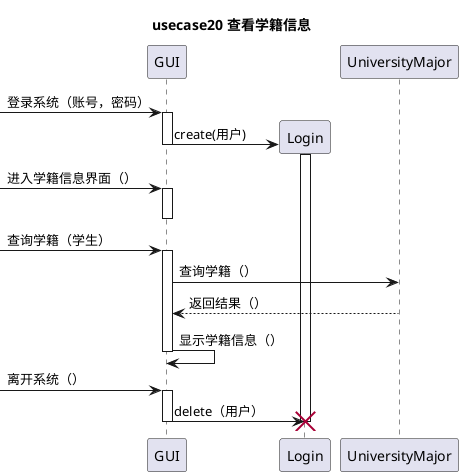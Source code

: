 @startuml
title usecase20 **查看学籍信息**


[-> GUI : 登录系统（账号，密码）
activate GUI
create Login
GUI -> Login : create(用户)
activate Login
deactivate GUI

[-> GUI : 进入学籍信息界面（）
activate GUI
deactivate GUI

[-> GUI : 查询学籍（学生）
activate GUI
GUI -> UniversityMajor : 查询学籍（）
UniversityMajor --> GUI : 返回结果（）
GUI -> GUI : 显示学籍信息（）
deactivate GUI

[-> GUI : 离开系统（）
activate GUI

GUI -> Login : delete（用户）
destroy Login
deactivate GUI
@enduml